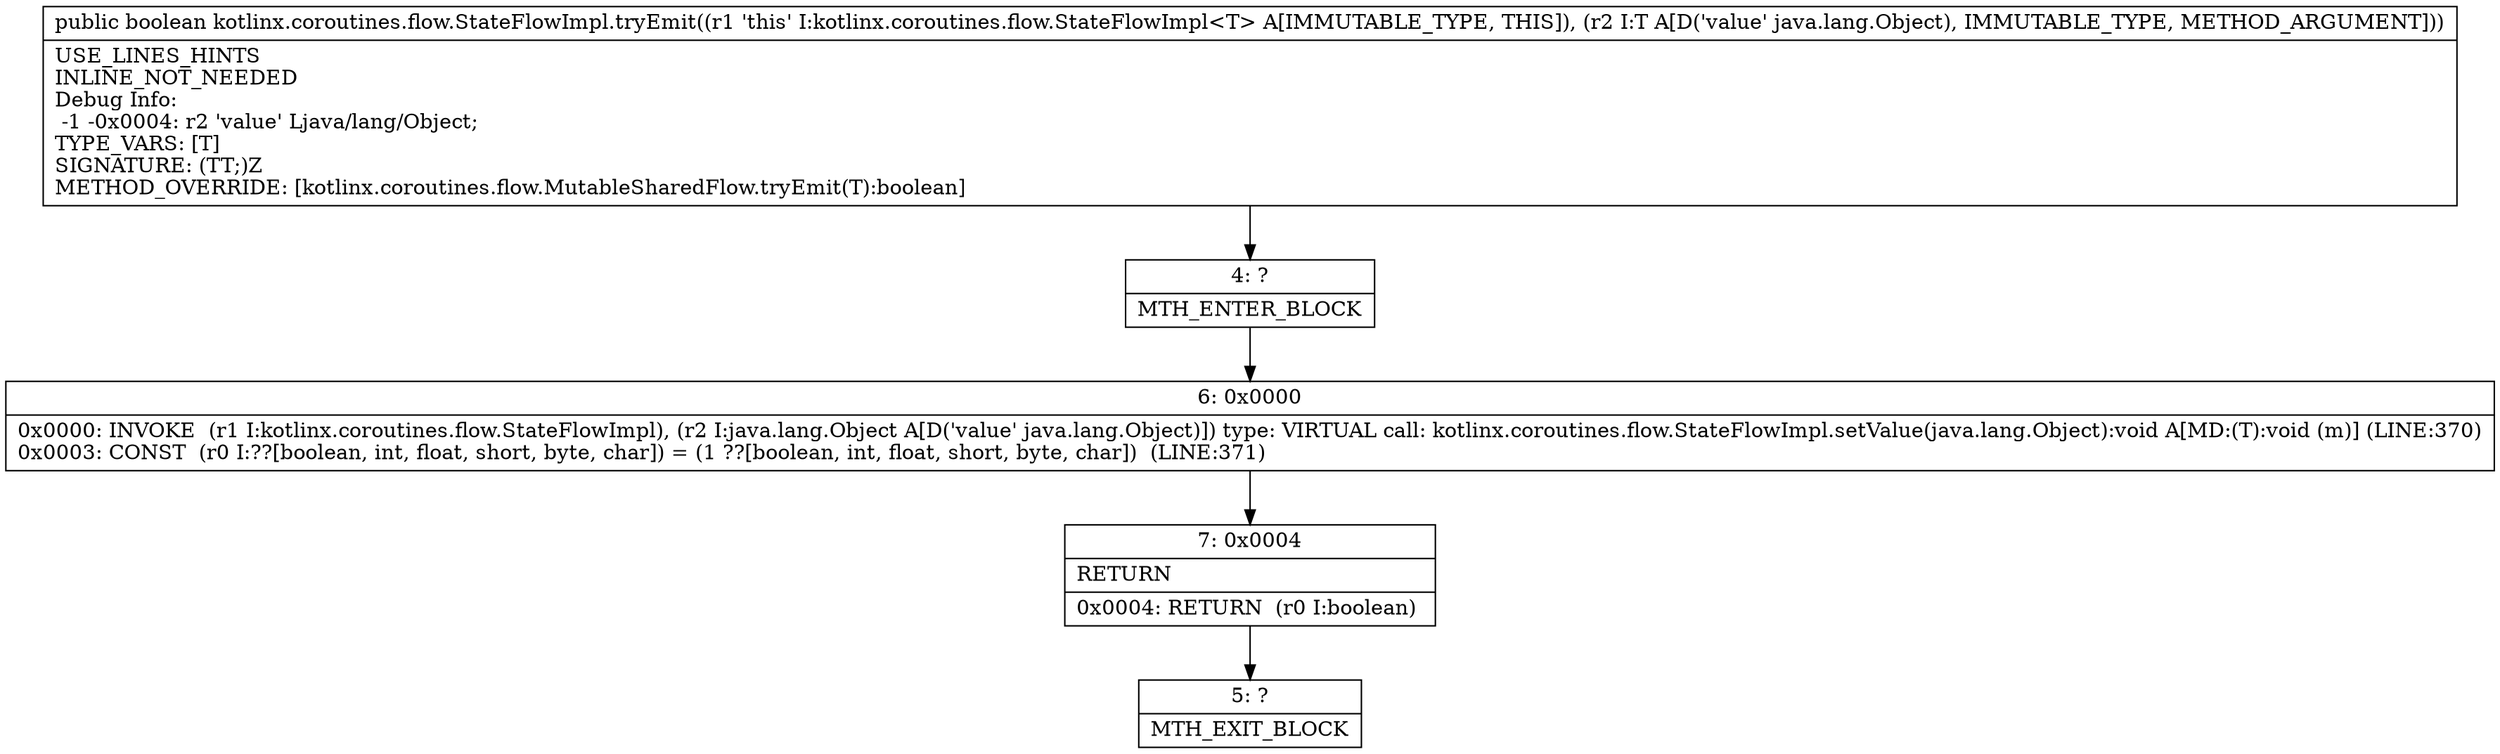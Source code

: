digraph "CFG forkotlinx.coroutines.flow.StateFlowImpl.tryEmit(Ljava\/lang\/Object;)Z" {
Node_4 [shape=record,label="{4\:\ ?|MTH_ENTER_BLOCK\l}"];
Node_6 [shape=record,label="{6\:\ 0x0000|0x0000: INVOKE  (r1 I:kotlinx.coroutines.flow.StateFlowImpl), (r2 I:java.lang.Object A[D('value' java.lang.Object)]) type: VIRTUAL call: kotlinx.coroutines.flow.StateFlowImpl.setValue(java.lang.Object):void A[MD:(T):void (m)] (LINE:370)\l0x0003: CONST  (r0 I:??[boolean, int, float, short, byte, char]) = (1 ??[boolean, int, float, short, byte, char])  (LINE:371)\l}"];
Node_7 [shape=record,label="{7\:\ 0x0004|RETURN\l|0x0004: RETURN  (r0 I:boolean) \l}"];
Node_5 [shape=record,label="{5\:\ ?|MTH_EXIT_BLOCK\l}"];
MethodNode[shape=record,label="{public boolean kotlinx.coroutines.flow.StateFlowImpl.tryEmit((r1 'this' I:kotlinx.coroutines.flow.StateFlowImpl\<T\> A[IMMUTABLE_TYPE, THIS]), (r2 I:T A[D('value' java.lang.Object), IMMUTABLE_TYPE, METHOD_ARGUMENT]))  | USE_LINES_HINTS\lINLINE_NOT_NEEDED\lDebug Info:\l  \-1 \-0x0004: r2 'value' Ljava\/lang\/Object;\lTYPE_VARS: [T]\lSIGNATURE: (TT;)Z\lMETHOD_OVERRIDE: [kotlinx.coroutines.flow.MutableSharedFlow.tryEmit(T):boolean]\l}"];
MethodNode -> Node_4;Node_4 -> Node_6;
Node_6 -> Node_7;
Node_7 -> Node_5;
}


